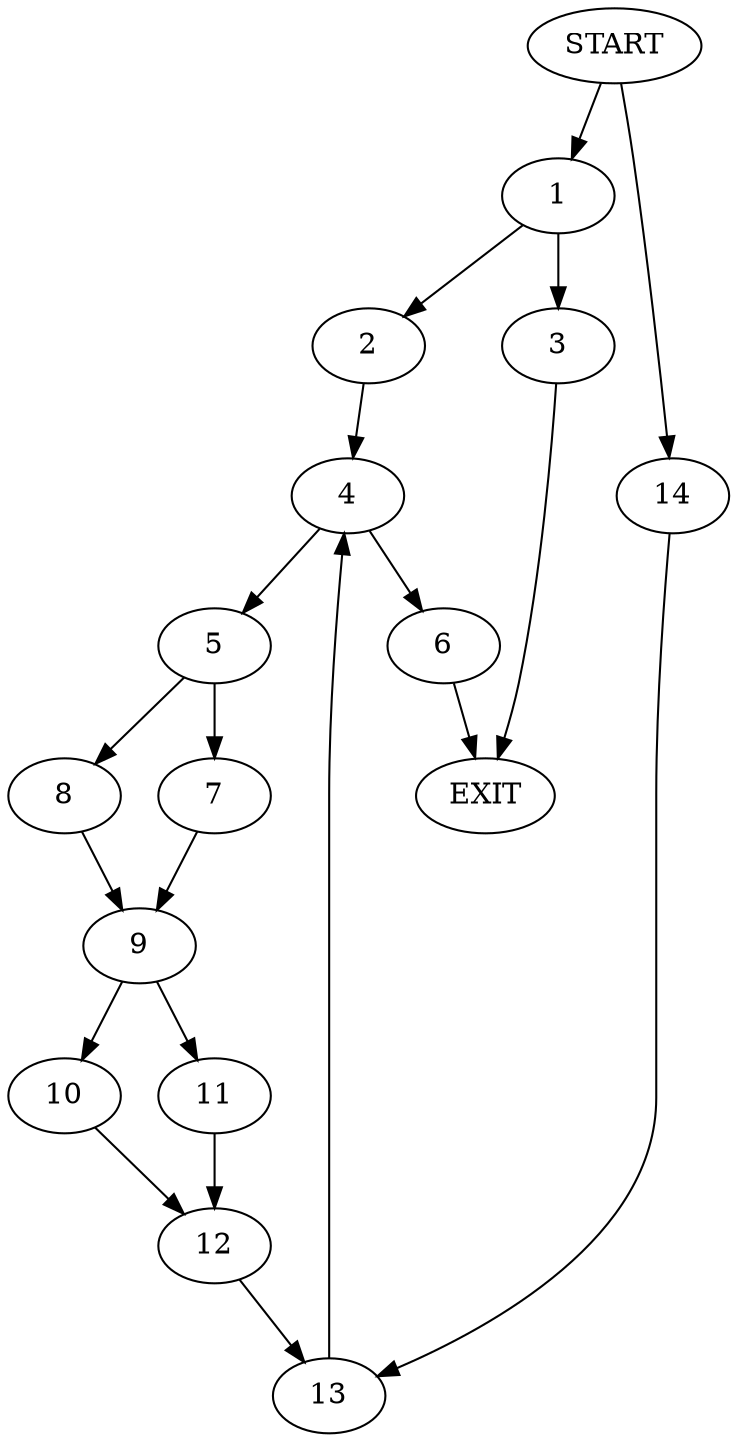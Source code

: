 digraph {
0 [label="START"]
15 [label="EXIT"]
0 -> 1
1 -> 2
1 -> 3
2 -> 4
3 -> 15
4 -> 5
4 -> 6
5 -> 7
5 -> 8
6 -> 15
8 -> 9
7 -> 9
9 -> 10
9 -> 11
10 -> 12
11 -> 12
12 -> 13
13 -> 4
0 -> 14
14 -> 13
}
